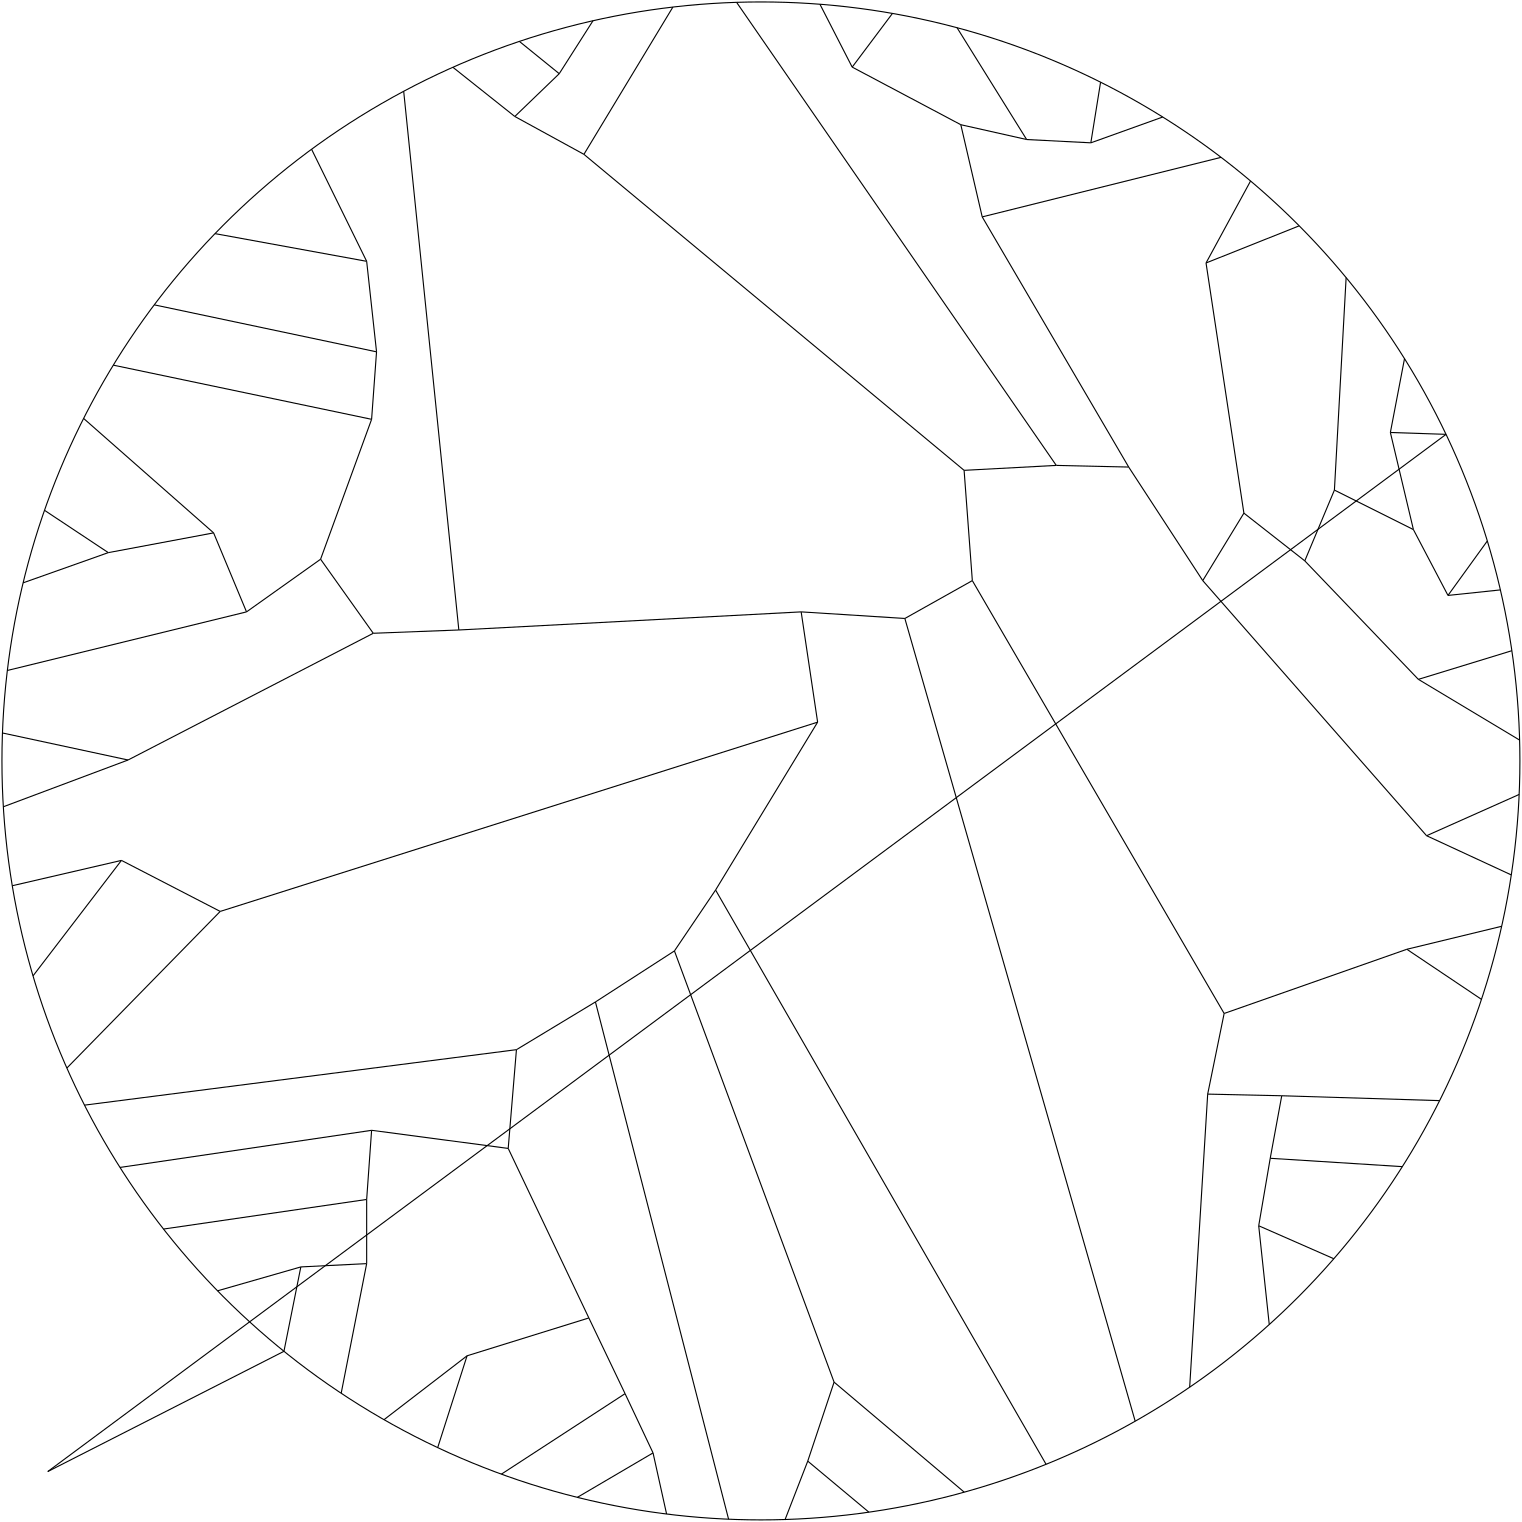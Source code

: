 <?xml version="1.0"?>
<!DOCTYPE ipe SYSTEM "ipe.dtd">
<ipe version="70218" creator="Ipe 7.2.23">
<info created="D:20210806154841" modified="D:20210809092754"/>
<ipestyle name="basic">
<symbol name="arrow/arc(spx)">
<path stroke="sym-stroke" fill="sym-stroke" pen="sym-pen">
0 0 m
-1 0.333 l
-1 -0.333 l
h
</path>
</symbol>
<symbol name="arrow/farc(spx)">
<path stroke="sym-stroke" fill="white" pen="sym-pen">
0 0 m
-1 0.333 l
-1 -0.333 l
h
</path>
</symbol>
<symbol name="arrow/ptarc(spx)">
<path stroke="sym-stroke" fill="sym-stroke" pen="sym-pen">
0 0 m
-1 0.333 l
-0.8 0 l
-1 -0.333 l
h
</path>
</symbol>
<symbol name="arrow/fptarc(spx)">
<path stroke="sym-stroke" fill="white" pen="sym-pen">
0 0 m
-1 0.333 l
-0.8 0 l
-1 -0.333 l
h
</path>
</symbol>
<symbol name="mark/circle(sx)" transformations="translations">
<path fill="sym-stroke">
0.6 0 0 0.6 0 0 e
0.4 0 0 0.4 0 0 e
</path>
</symbol>
<symbol name="mark/disk(sx)" transformations="translations">
<path fill="sym-stroke">
0.6 0 0 0.6 0 0 e
</path>
</symbol>
<symbol name="mark/fdisk(sfx)" transformations="translations">
<group>
<path fill="sym-fill">
0.5 0 0 0.5 0 0 e
</path>
<path fill="sym-stroke" fillrule="eofill">
0.6 0 0 0.6 0 0 e
0.4 0 0 0.4 0 0 e
</path>
</group>
</symbol>
<symbol name="mark/box(sx)" transformations="translations">
<path fill="sym-stroke" fillrule="eofill">
-0.6 -0.6 m
0.6 -0.6 l
0.6 0.6 l
-0.6 0.6 l
h
-0.4 -0.4 m
0.4 -0.4 l
0.4 0.4 l
-0.4 0.4 l
h
</path>
</symbol>
<symbol name="mark/square(sx)" transformations="translations">
<path fill="sym-stroke">
-0.6 -0.6 m
0.6 -0.6 l
0.6 0.6 l
-0.6 0.6 l
h
</path>
</symbol>
<symbol name="mark/fsquare(sfx)" transformations="translations">
<group>
<path fill="sym-fill">
-0.5 -0.5 m
0.5 -0.5 l
0.5 0.5 l
-0.5 0.5 l
h
</path>
<path fill="sym-stroke" fillrule="eofill">
-0.6 -0.6 m
0.6 -0.6 l
0.6 0.6 l
-0.6 0.6 l
h
-0.4 -0.4 m
0.4 -0.4 l
0.4 0.4 l
-0.4 0.4 l
h
</path>
</group>
</symbol>
<symbol name="mark/cross(sx)" transformations="translations">
<group>
<path fill="sym-stroke">
-0.43 -0.57 m
0.57 0.43 l
0.43 0.57 l
-0.57 -0.43 l
h
</path>
<path fill="sym-stroke">
-0.43 0.57 m
0.57 -0.43 l
0.43 -0.57 l
-0.57 0.43 l
h
</path>
</group>
</symbol>
<symbol name="arrow/fnormal(spx)">
<path stroke="sym-stroke" fill="white" pen="sym-pen">
0 0 m
-1 0.333 l
-1 -0.333 l
h
</path>
</symbol>
<symbol name="arrow/pointed(spx)">
<path stroke="sym-stroke" fill="sym-stroke" pen="sym-pen">
0 0 m
-1 0.333 l
-0.8 0 l
-1 -0.333 l
h
</path>
</symbol>
<symbol name="arrow/fpointed(spx)">
<path stroke="sym-stroke" fill="white" pen="sym-pen">
0 0 m
-1 0.333 l
-0.8 0 l
-1 -0.333 l
h
</path>
</symbol>
<symbol name="arrow/linear(spx)">
<path stroke="sym-stroke" pen="sym-pen">
-1 0.333 m
0 0 l
-1 -0.333 l
</path>
</symbol>
<symbol name="arrow/fdouble(spx)">
<path stroke="sym-stroke" fill="white" pen="sym-pen">
0 0 m
-1 0.333 l
-1 -0.333 l
h
-1 0 m
-2 0.333 l
-2 -0.333 l
h
</path>
</symbol>
<symbol name="arrow/double(spx)">
<path stroke="sym-stroke" fill="sym-stroke" pen="sym-pen">
0 0 m
-1 0.333 l
-1 -0.333 l
h
-1 0 m
-2 0.333 l
-2 -0.333 l
h
</path>
</symbol>
<symbol name="arrow/mid-normal(spx)">
<path stroke="sym-stroke" fill="sym-stroke" pen="sym-pen">
0.5 0 m
-0.5 0.333 l
-0.5 -0.333 l
h
</path>
</symbol>
<symbol name="arrow/mid-fnormal(spx)">
<path stroke="sym-stroke" fill="white" pen="sym-pen">
0.5 0 m
-0.5 0.333 l
-0.5 -0.333 l
h
</path>
</symbol>
<symbol name="arrow/mid-pointed(spx)">
<path stroke="sym-stroke" fill="sym-stroke" pen="sym-pen">
0.5 0 m
-0.5 0.333 l
-0.3 0 l
-0.5 -0.333 l
h
</path>
</symbol>
<symbol name="arrow/mid-fpointed(spx)">
<path stroke="sym-stroke" fill="white" pen="sym-pen">
0.5 0 m
-0.5 0.333 l
-0.3 0 l
-0.5 -0.333 l
h
</path>
</symbol>
<symbol name="arrow/mid-double(spx)">
<path stroke="sym-stroke" fill="sym-stroke" pen="sym-pen">
1 0 m
0 0.333 l
0 -0.333 l
h
0 0 m
-1 0.333 l
-1 -0.333 l
h
</path>
</symbol>
<symbol name="arrow/mid-fdouble(spx)">
<path stroke="sym-stroke" fill="white" pen="sym-pen">
1 0 m
0 0.333 l
0 -0.333 l
h
0 0 m
-1 0.333 l
-1 -0.333 l
h
</path>
</symbol>
<anglesize name="22.5 deg" value="22.5"/>
<anglesize name="30 deg" value="30"/>
<anglesize name="45 deg" value="45"/>
<anglesize name="60 deg" value="60"/>
<anglesize name="90 deg" value="90"/>
<arrowsize name="large" value="10"/>
<arrowsize name="small" value="5"/>
<arrowsize name="tiny" value="3"/>
<color name="blue" value="0 0 1"/>
<color name="brown" value="0.647 0.165 0.165"/>
<color name="darkblue" value="0 0 0.545"/>
<color name="darkcyan" value="0 0.545 0.545"/>
<color name="darkgray" value="0.663"/>
<color name="darkgreen" value="0 0.392 0"/>
<color name="darkmagenta" value="0.545 0 0.545"/>
<color name="darkorange" value="1 0.549 0"/>
<color name="darkred" value="0.545 0 0"/>
<color name="gold" value="1 0.843 0"/>
<color name="gray" value="0.745"/>
<color name="green" value="0 1 0"/>
<color name="lightblue" value="0.678 0.847 0.902"/>
<color name="lightcyan" value="0.878 1 1"/>
<color name="lightgray" value="0.827"/>
<color name="lightgreen" value="0.565 0.933 0.565"/>
<color name="lightyellow" value="1 1 0.878"/>
<color name="navy" value="0 0 0.502"/>
<color name="orange" value="1 0.647 0"/>
<color name="pink" value="1 0.753 0.796"/>
<color name="purple" value="0.627 0.125 0.941"/>
<color name="red" value="1 0 0"/>
<color name="seagreen" value="0.18 0.545 0.341"/>
<color name="turquoise" value="0.251 0.878 0.816"/>
<color name="violet" value="0.933 0.51 0.933"/>
<color name="yellow" value="1 1 0"/>
<dashstyle name="dash dot dotted" value="[4 2 1 2 1 2] 0"/>
<dashstyle name="dash dotted" value="[4 2 1 2] 0"/>
<dashstyle name="dashed" value="[4] 0"/>
<dashstyle name="dotted" value="[1 3] 0"/>
<gridsize name="10 pts (~3.5 mm)" value="10"/>
<gridsize name="14 pts (~5 mm)" value="14"/>
<gridsize name="16 pts (~6 mm)" value="16"/>
<gridsize name="20 pts (~7 mm)" value="20"/>
<gridsize name="28 pts (~10 mm)" value="28"/>
<gridsize name="32 pts (~12 mm)" value="32"/>
<gridsize name="4 pts" value="4"/>
<gridsize name="56 pts (~20 mm)" value="56"/>
<gridsize name="8 pts (~3 mm)" value="8"/>
<opacity name="10%" value="0.1"/>
<opacity name="30%" value="0.3"/>
<opacity name="50%" value="0.5"/>
<opacity name="75%" value="0.75"/>
<pen name="fat" value="1.2"/>
<pen name="heavier" value="0.8"/>
<pen name="ultrafat" value="2"/>
<symbolsize name="large" value="5"/>
<symbolsize name="small" value="2"/>
<symbolsize name="tiny" value="1.1"/>
<textsize name="Huge" value="\Huge"/>
<textsize name="LARGE" value="\LARGE"/>
<textsize name="Large" value="\Large"/>
<textsize name="footnote" value="\footnotesize"/>
<textsize name="huge" value="\huge"/>
<textsize name="large" value="\large"/>
<textsize name="small" value="\small"/>
<textsize name="tiny" value="\tiny"/>
<textstyle name="center" begin="\begin{center}" end="\end{center}"/>
<textstyle name="item" begin="\begin{itemize}\item{}" end="\end{itemize}"/>
<textstyle name="itemize" begin="\begin{itemize}" end="\end{itemize}"/>
<tiling name="falling" angle="-60" step="4" width="1"/>
<tiling name="rising" angle="30" step="4" width="1"/>
</ipestyle>
<page>
<layer name="alpha"/>
<view layers="alpha" active="alpha"/>
<path layer="alpha" matrix="1 0 0 1 11.5661 -1.82622" stroke="black">
273.232 0 0 273.232 279.847 427.013 e
</path>
<path stroke="black">
47.8968 301.269 m
203.398 321.238 l
</path>
<path stroke="black">
60.6783 278.841 m
151.258 292.205 l
</path>
<path stroke="black">
76.3443 256.66 m
149.48 267.32 l
</path>
<path stroke="black">
95.7957 234.426 m
125.78 243.028 l
</path>
<path stroke="black">
125.78 243.028 m
119.703 212.651 l
</path>
<path stroke="black">
125.78 243.028 m
149.48 244.213 l
</path>
<path stroke="black">
149.48 244.213 m
140.305 197.542 l
</path>
<path stroke="black">
149.48 244.213 m
149.48 267.32 l
</path>
<path stroke="black">
149.48 267.32 m
151.258 292.205 l
</path>
<path stroke="black">
151.258 292.205 m
200.435 285.688 l
</path>
<path stroke="black">
200.435 285.688 m
203.398 321.238 l
</path>
<path stroke="black">
200.435 285.688 m
229.468 224.66 l
</path>
<path stroke="black">
229.468 224.66 m
185.623 211.033 l
</path>
<path stroke="black">
185.623 211.033 m
155.717 188.032 l
</path>
<path stroke="black">
185.623 211.033 m
175.049 177.972 l
</path>
<path stroke="black">
229.468 224.66 m
242.503 197.406 l
</path>
<path stroke="black">
242.503 197.406 m
197.976 168.428 l
</path>
<path stroke="black">
242.503 197.406 m
252.575 176.076 l
</path>
<path stroke="black">
252.575 176.076 m
225.32 160.069 l
</path>
<path stroke="black">
252.575 176.076 m
257.452 154.074 l
</path>
<path stroke="black">
203.398 321.238 m
231.838 338.42 l
</path>
<path stroke="black">
231.838 338.42 m
279.772 152.203 l
</path>
<path stroke="black">
231.838 338.42 m
260.277 356.788 l
</path>
<path stroke="black">
260.277 356.788 m
317.75 201.553 l
</path>
<path stroke="black">
317.75 201.553 m
308.27 173.113 l
</path>
<path stroke="black">
317.75 201.553 m
364.6 161.939 l
</path>
<path stroke="black">
308.27 173.113 m
300.116 152.093 l
</path>
<path stroke="black">
308.27 173.113 m
330.283 154.734 l
</path>
<path stroke="black">
260.277 356.788 m
275.09 378.71 l
</path>
<path stroke="black">
275.09 378.71 m
394.068 171.972 l
</path>
<path stroke="black">
275.09 378.71 m
311.825 439.145 l
</path>
<path stroke="black">
311.825 439.145 m
96.748 371.008 l
</path>
<path stroke="black">
96.748 371.008 m
41.5514 314.621 l
</path>
<path stroke="black">
96.748 371.008 m
61.1981 389.375 l
</path>
<path stroke="black">
61.1981 389.375 m
29.3687 347.802 l
</path>
<path stroke="black">
61.1981 389.375 m
21.9003 380.258 l
</path>
<path stroke="black">
311.825 439.145 m
305.9 478.842 l
</path>
<path stroke="black">
305.9 478.842 m
182.66 472.325 l
</path>
<path stroke="black">
182.66 472.325 m
151.85 471.14 l
</path>
<path stroke="black">
151.85 471.14 m
63.5681 425.517 l
</path>
<path stroke="black">
63.5681 425.517 m
18.6799 408.685 l
</path>
<path stroke="black">
63.5681 425.517 m
18.3662 435.244 l
</path>
<path stroke="black">
151.85 471.14 m
132.89 497.802 l
</path>
<path stroke="black">
132.89 497.802 m
106.228 478.842 l
</path>
<path stroke="black">
106.228 478.842 m
20.1282 457.748 l
</path>
<path stroke="black">
106.228 478.842 m
94.378 507.282 l
</path>
<path stroke="black">
94.378 507.282 m
56.4581 500.172 l
</path>
<path stroke="black">
56.4581 500.172 m
25.8107 489.305 l
</path>
<path stroke="black">
56.4581 500.172 m
33.5049 515.404 l
</path>
<path stroke="black">
94.378 507.282 m
47.5799 548.479 l
</path>
<path stroke="black">
132.89 497.802 m
151.258 548.165 l
</path>
<path stroke="black">
151.258 548.165 m
58.2691 567.664 l
</path>
<path stroke="black">
151.258 548.165 m
153.035 572.457 l
</path>
<path stroke="black">
153.035 572.457 m
73.0143 589.375 l
</path>
<path stroke="black">
153.035 572.457 m
149.48 605.044 l
</path>
<path stroke="black">
149.48 605.044 m
94.8894 615.013 l
</path>
<path stroke="black">
149.48 605.044 m
129.648 645.386 l
</path>
<path stroke="black">
182.66 472.325 m
162.809 666.261 l
</path>
<path stroke="black">
305.9 478.842 m
343.227 476.472 l
</path>
<path stroke="black">
343.227 476.472 m
426.15 187.486 l
</path>
<path stroke="black">
343.227 476.472 m
367.52 490.1 l
</path>
<path stroke="black">
367.52 490.1 m
458.172 334.273 l
</path>
<path stroke="black">
458.172 334.273 m
452.247 305.24 l
</path>
<path stroke="black">
452.247 305.24 m
445.762 199.727 l
</path>
<path stroke="black">
452.247 305.24 m
478.909 304.648 l
</path>
<path stroke="black">
478.909 304.648 m
535.748 302.891 l
</path>
<path stroke="black">
478.909 304.648 m
474.762 282.133 l
</path>
<path stroke="black">
474.762 282.133 m
522.328 279.126 l
</path>
<path stroke="black">
474.762 282.133 m
470.614 257.84 l
</path>
<path stroke="black">
470.614 257.84 m
474.413 222.291 l
</path>
<path stroke="black">
470.614 257.84 m
497.658 245.97 l
</path>
<path stroke="black">
458.172 334.273 m
523.939 357.38 l
</path>
<path stroke="black">
523.939 357.38 m
550.811 339.348 l
</path>
<path stroke="black">
523.939 357.38 m
558.082 365.661 l
</path>
<path stroke="black">
367.52 490.1 m
364.557 529.797 l
</path>
<path stroke="black">
364.557 529.797 m
227.69 643.557 l
</path>
<path stroke="black">
227.69 643.557 m
259.721 696.575 l
</path>
<path stroke="black">
227.69 643.557 m
202.805 657.184 l
</path>
<path stroke="black">
202.805 657.184 m
180.515 674.901 l
</path>
<path stroke="black">
202.805 657.184 m
218.803 672.589 l
</path>
<path stroke="black">
218.803 672.589 m
204.456 684.212 l
</path>
<path stroke="black">
218.803 672.589 m
230.954 691.646 l
</path>
<path stroke="black">
364.557 529.797 m
397.737 531.575 l
</path>
<path stroke="black">
397.737 531.575 m
282.653 698.278 l
</path>
<path stroke="black">
397.737 531.575 m
423.807 530.982 l
</path>
<path stroke="black">
423.807 530.982 m
371.075 621.042 l
</path>
<path stroke="black">
371.075 621.042 m
363.372 654.222 l
</path>
<path stroke="black">
363.372 654.222 m
324.267 674.959 l
</path>
<path stroke="black">
324.267 674.959 m
312.658 697.592 l
</path>
<path stroke="black">
324.267 674.959 m
338.76 694.285 l
</path>
<path stroke="black">
363.372 654.222 m
387.072 648.889 l
</path>
<path stroke="black">
387.072 648.889 m
362.018 689.139 l
</path>
<path stroke="black">
387.072 648.889 m
410.18 647.704 l
</path>
<path stroke="black">
410.18 647.704 m
413.688 669.532 l
</path>
<path stroke="black">
410.18 647.704 m
436.055 656.994 l
</path>
<path stroke="black">
371.075 621.042 m
457.067 642.476 l
</path>
<path stroke="black">
423.807 530.982 m
450.469 490.1 l
</path>
<path stroke="black">
450.469 490.1 m
531.049 398.262 l
</path>
<path stroke="black">
531.049 398.262 m
561.545 384.143 l
</path>
<path stroke="black">
531.049 398.262 m
564.379 413.121 l
</path>
<path stroke="black">
450.469 490.1 m
465.282 514.392 l
</path>
<path stroke="black">
465.282 514.392 m
451.654 604.452 l
</path>
<path stroke="black">
451.654 604.452 m
467.682 633.957 l
</path>
<path stroke="black">
451.654 604.452 m
485.189 617.818 l
</path>
<path stroke="black">
465.282 514.392 m
487.204 497.21 l
</path>
<path stroke="black">
487.204 497.21 m
528.087 454.55 l
</path>
<path stroke="black">
528.087 454.55 m
564.542 432.685 l
</path>
<path stroke="black">
528.087 454.55 m
561.748 464.867 l
</path>
<path stroke="black">
487.204 497.21 m
497.869 522.687 l
</path>
<path stroke="black">
497.869 522.687 m
502.086 599.177 l
</path>
<path stroke="black">
497.869 522.687 m
526.309 508.467 l
</path>
<path stroke="black">
526.309 508.467 m
518.014 543.425 l
</path>
<path stroke="black">
518.014 543.425 m
523.106 570.011 l
</path>
<path stroke="black">
518.014 543.425 m
538.057 542.756 l
</path>
<path stroke="black">
526.309 508.467 m
538.752 484.767 l
</path>
<path stroke="black">
538.752 484.767 m
557.619 486.753 l
</path>
<path stroke="black">
538.752 484.767 m
552.918 504.374 l
</path>
<path stroke="black">
119.703 212.651 m
34.6766 169.364 l
</path>
<path stroke="black">
538.057 542.756 m
34.6766 169.364 l
</path>
</page>
</ipe>
